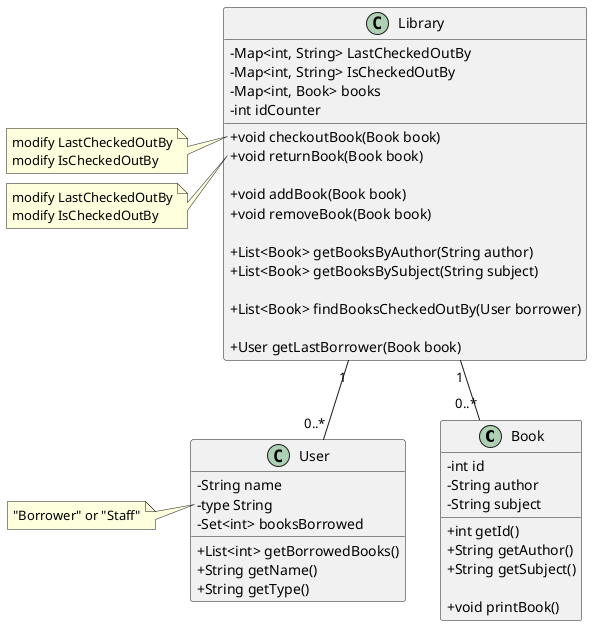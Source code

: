 @startuml
skinparam classAttributeIconSize 0

class Book{
    -int id
    -String author
    -String subject

    +int getId()
    +String getAuthor()
    +String getSubject()

    +void printBook()
}

class User{
    -String name
    -type String
    -Set<int> booksBorrowed
    +List<int> getBorrowedBooks()
    +String getName()
    +String getType()
}
note left of User::type
    "Borrower" or "Staff"
end note


class Library{

    'store last borrower of a book'
    -Map<int, String> LastCheckedOutBy 
    -Map<int, String> IsCheckedOutBy
    -Map<int, Book> books
    -int idCounter


    +void checkoutBook(Book book)
    +void returnBook(Book book)

    +void addBook(Book book)
    +void removeBook(Book book)

    +List<Book> getBooksByAuthor(String author)
    +List<Book> getBooksBySubject(String subject)

    +List<Book> findBooksCheckedOutBy(User borrower)

    +User getLastBorrower(Book book)

}

Library "1" -- "0..*" Book
Library "1" -- "0..*" User

note left of  Library::checkoutBook
    modify LastCheckedOutBy
    modify IsCheckedOutBy
end note

note left of  Library::returnBook
    modify LastCheckedOutBy
    modify IsCheckedOutBy
end note
@enduml